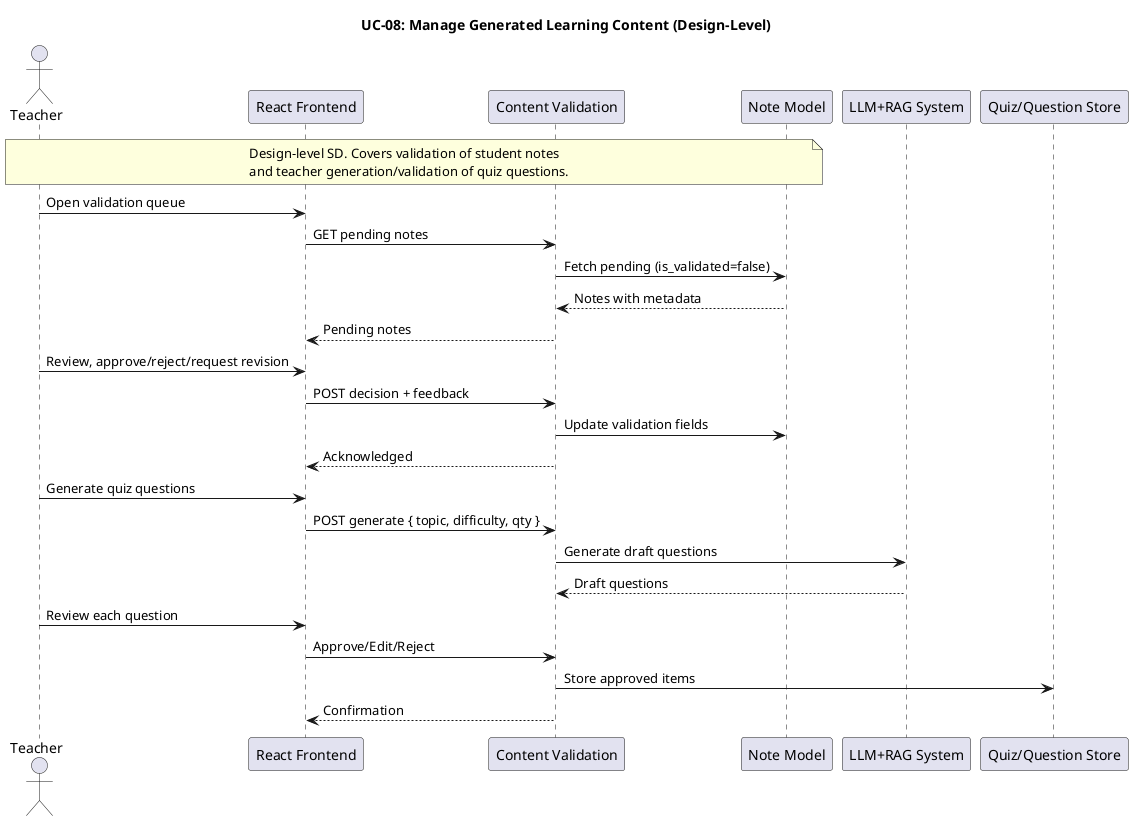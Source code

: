 @startuml
title UC-08: Manage Generated Learning Content (Design-Level)

actor Teacher
participant Frontend as "React Frontend"
participant ContentAPI as "Content Validation"
participant Note as "Note Model"
participant LLM as "LLM+RAG System"
participant QuestionBank as "Quiz/Question Store"

note over Teacher, Note
Design-level SD. Covers validation of student notes
and teacher generation/validation of quiz questions.
end note

'======================
' Validate student-submitted notes
'======================
Teacher -> Frontend : Open validation queue
Frontend -> ContentAPI : GET pending notes
ContentAPI -> Note : Fetch pending (is_validated=false)
Note --> ContentAPI : Notes with metadata
ContentAPI --> Frontend : Pending notes
Teacher -> Frontend : Review, approve/reject/request revision
Frontend -> ContentAPI : POST decision + feedback
ContentAPI -> Note : Update validation fields
ContentAPI --> Frontend : Acknowledged

'======================
' Generate/validate quiz questions
'======================
Teacher -> Frontend : Generate quiz questions
Frontend -> ContentAPI : POST generate { topic, difficulty, qty }
ContentAPI -> LLM : Generate draft questions
LLM --> ContentAPI : Draft questions
Teacher -> Frontend : Review each question
Frontend -> ContentAPI : Approve/Edit/Reject
ContentAPI -> QuestionBank : Store approved items
ContentAPI --> Frontend : Confirmation

@enduml


